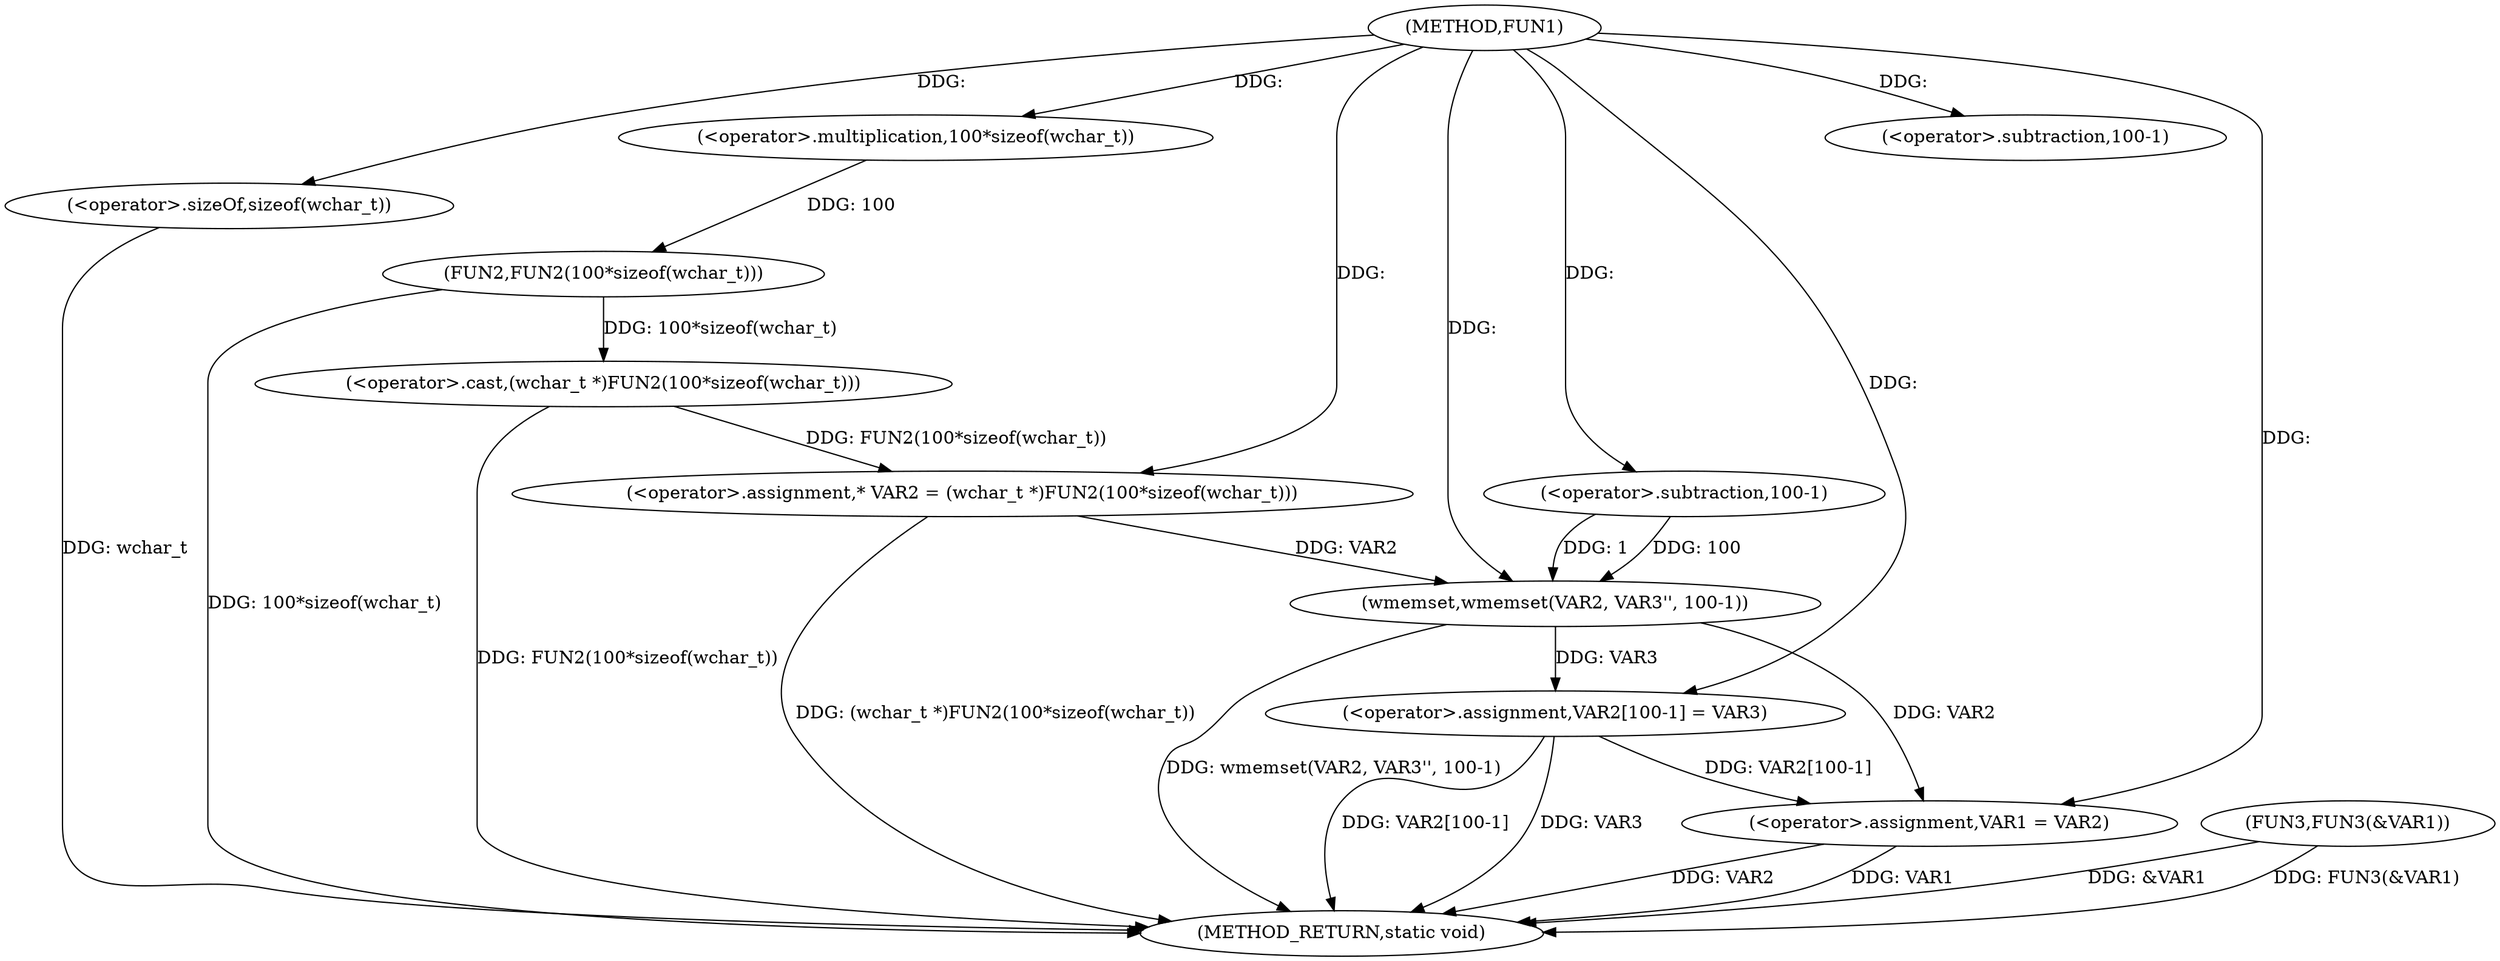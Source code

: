 digraph FUN1 {  
"1000100" [label = "(METHOD,FUN1)" ]
"1000132" [label = "(METHOD_RETURN,static void)" ]
"1000104" [label = "(<operator>.assignment,* VAR2 = (wchar_t *)FUN2(100*sizeof(wchar_t)))" ]
"1000106" [label = "(<operator>.cast,(wchar_t *)FUN2(100*sizeof(wchar_t)))" ]
"1000108" [label = "(FUN2,FUN2(100*sizeof(wchar_t)))" ]
"1000109" [label = "(<operator>.multiplication,100*sizeof(wchar_t))" ]
"1000111" [label = "(<operator>.sizeOf,sizeof(wchar_t))" ]
"1000113" [label = "(wmemset,wmemset(VAR2, VAR3'', 100-1))" ]
"1000116" [label = "(<operator>.subtraction,100-1)" ]
"1000119" [label = "(<operator>.assignment,VAR2[100-1] = VAR3)" ]
"1000122" [label = "(<operator>.subtraction,100-1)" ]
"1000126" [label = "(<operator>.assignment,VAR1 = VAR2)" ]
"1000129" [label = "(FUN3,FUN3(&VAR1))" ]
  "1000119" -> "1000132"  [ label = "DDG: VAR3"] 
  "1000106" -> "1000132"  [ label = "DDG: FUN2(100*sizeof(wchar_t))"] 
  "1000129" -> "1000132"  [ label = "DDG: FUN3(&VAR1)"] 
  "1000126" -> "1000132"  [ label = "DDG: VAR1"] 
  "1000111" -> "1000132"  [ label = "DDG: wchar_t"] 
  "1000126" -> "1000132"  [ label = "DDG: VAR2"] 
  "1000129" -> "1000132"  [ label = "DDG: &VAR1"] 
  "1000113" -> "1000132"  [ label = "DDG: wmemset(VAR2, VAR3'', 100-1)"] 
  "1000119" -> "1000132"  [ label = "DDG: VAR2[100-1]"] 
  "1000104" -> "1000132"  [ label = "DDG: (wchar_t *)FUN2(100*sizeof(wchar_t))"] 
  "1000108" -> "1000132"  [ label = "DDG: 100*sizeof(wchar_t)"] 
  "1000106" -> "1000104"  [ label = "DDG: FUN2(100*sizeof(wchar_t))"] 
  "1000100" -> "1000104"  [ label = "DDG: "] 
  "1000108" -> "1000106"  [ label = "DDG: 100*sizeof(wchar_t)"] 
  "1000109" -> "1000108"  [ label = "DDG: 100"] 
  "1000100" -> "1000109"  [ label = "DDG: "] 
  "1000100" -> "1000111"  [ label = "DDG: "] 
  "1000104" -> "1000113"  [ label = "DDG: VAR2"] 
  "1000100" -> "1000113"  [ label = "DDG: "] 
  "1000116" -> "1000113"  [ label = "DDG: 100"] 
  "1000116" -> "1000113"  [ label = "DDG: 1"] 
  "1000100" -> "1000116"  [ label = "DDG: "] 
  "1000113" -> "1000119"  [ label = "DDG: VAR3"] 
  "1000100" -> "1000119"  [ label = "DDG: "] 
  "1000100" -> "1000122"  [ label = "DDG: "] 
  "1000113" -> "1000126"  [ label = "DDG: VAR2"] 
  "1000119" -> "1000126"  [ label = "DDG: VAR2[100-1]"] 
  "1000100" -> "1000126"  [ label = "DDG: "] 
}
